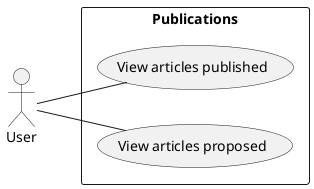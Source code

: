 @startuml publications
left to right direction
actor User
    rectangle "Publications" {        
        User -- (View articles published)
        User -- (View articles proposed)        
    }
@enduml